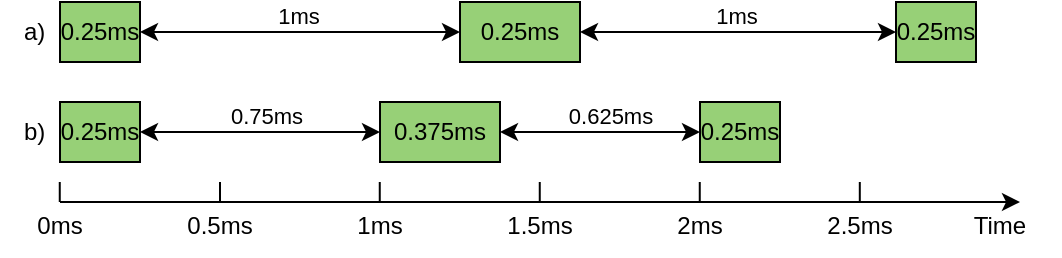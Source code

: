 <mxfile version="18.0.7" type="embed" pages="4"><diagram id="QVIs6bdn4WcIBHvUq0yv" name="Original"><mxGraphModel dx="1170" dy="794" grid="1" gridSize="10" guides="1" tooltips="1" connect="1" arrows="1" fold="1" page="1" pageScale="1" pageWidth="850" pageHeight="1100" math="0" shadow="0"><root><mxCell id="0"/><mxCell id="1" parent="0"/><mxCell id="29" value="b)" style="text;html=1;strokeColor=none;fillColor=none;align=left;verticalAlign=middle;whiteSpace=wrap;rounded=0;" parent="1" vertex="1"><mxGeometry x="140" y="230" width="20" height="30" as="geometry"/></mxCell><mxCell id="30" value="0.25ms" style="rounded=0;whiteSpace=wrap;html=1;fillColor=#97D077;" parent="1" vertex="1"><mxGeometry x="160" y="230" width="40" height="30" as="geometry"/></mxCell><mxCell id="31" value="0.375ms" style="rounded=0;whiteSpace=wrap;html=1;fillColor=#97D077;" parent="1" vertex="1"><mxGeometry x="320" y="230" width="60" height="30" as="geometry"/></mxCell><mxCell id="32" value="" style="endArrow=classic;startArrow=classic;html=1;rounded=0;exitX=1;exitY=0.5;exitDx=0;exitDy=0;entryX=0;entryY=0.5;entryDx=0;entryDy=0;" parent="1" source="30" target="31" edge="1"><mxGeometry width="50" height="50" relative="1" as="geometry"><mxPoint x="320" y="360" as="sourcePoint"/><mxPoint x="370" y="310" as="targetPoint"/></mxGeometry></mxCell><mxCell id="33" value="0.75ms" style="edgeLabel;html=1;align=center;verticalAlign=middle;resizable=0;points=[];" parent="32" vertex="1" connectable="0"><mxGeometry x="-0.207" y="1" relative="1" as="geometry"><mxPoint x="15" y="-7" as="offset"/></mxGeometry></mxCell><mxCell id="34" value="0.25ms" style="rounded=0;whiteSpace=wrap;html=1;fillColor=#97D077;" parent="1" vertex="1"><mxGeometry x="480" y="230" width="40" height="30" as="geometry"/></mxCell><mxCell id="35" value="" style="endArrow=classic;startArrow=classic;html=1;rounded=0;entryX=0;entryY=0.5;entryDx=0;entryDy=0;exitX=1;exitY=0.5;exitDx=0;exitDy=0;" parent="1" source="31" target="34" edge="1"><mxGeometry width="50" height="50" relative="1" as="geometry"><mxPoint x="400" y="245" as="sourcePoint"/><mxPoint x="560" y="250" as="targetPoint"/></mxGeometry></mxCell><mxCell id="36" value="0.625ms" style="edgeLabel;html=1;align=center;verticalAlign=middle;resizable=0;points=[];labelBackgroundColor=none;" parent="35" vertex="1" connectable="0"><mxGeometry x="-0.207" y="1" relative="1" as="geometry"><mxPoint x="15" y="-7" as="offset"/></mxGeometry></mxCell><mxCell id="26" value="a)" style="text;html=1;strokeColor=none;fillColor=none;align=left;verticalAlign=middle;whiteSpace=wrap;rounded=0;" parent="1" vertex="1"><mxGeometry x="140" y="180" width="20" height="30" as="geometry"/></mxCell><mxCell id="17" value="0.25ms" style="rounded=0;whiteSpace=wrap;html=1;fillColor=#97D077;" parent="1" vertex="1"><mxGeometry x="160" y="180" width="40" height="30" as="geometry"/></mxCell><mxCell id="18" value="0.25ms" style="rounded=0;whiteSpace=wrap;html=1;fillColor=#97D077;" parent="1" vertex="1"><mxGeometry x="360" y="180" width="60" height="30" as="geometry"/></mxCell><mxCell id="19" value="" style="endArrow=classic;startArrow=classic;html=1;rounded=0;exitX=1;exitY=0.5;exitDx=0;exitDy=0;entryX=0;entryY=0.5;entryDx=0;entryDy=0;" parent="1" source="17" target="18" edge="1"><mxGeometry width="50" height="50" relative="1" as="geometry"><mxPoint x="320" y="310" as="sourcePoint"/><mxPoint x="370" y="260" as="targetPoint"/></mxGeometry></mxCell><mxCell id="21" value="1ms" style="edgeLabel;html=1;align=center;verticalAlign=middle;resizable=0;points=[];labelBackgroundColor=none;" parent="19" vertex="1" connectable="0"><mxGeometry x="-0.207" y="1" relative="1" as="geometry"><mxPoint x="15" y="-7" as="offset"/></mxGeometry></mxCell><mxCell id="22" value="0.25ms" style="rounded=0;whiteSpace=wrap;html=1;fillColor=#97D077;" parent="1" vertex="1"><mxGeometry x="578" y="180" width="40" height="30" as="geometry"/></mxCell><mxCell id="23" value="" style="endArrow=classic;startArrow=classic;html=1;rounded=0;entryX=0;entryY=0.5;entryDx=0;entryDy=0;" parent="1" target="22" edge="1"><mxGeometry width="50" height="50" relative="1" as="geometry"><mxPoint x="420" y="195" as="sourcePoint"/><mxPoint x="580" y="200" as="targetPoint"/></mxGeometry></mxCell><mxCell id="24" value="1ms" style="edgeLabel;html=1;align=center;verticalAlign=middle;resizable=0;points=[];labelBackgroundColor=none;" parent="23" vertex="1" connectable="0"><mxGeometry x="-0.207" y="1" relative="1" as="geometry"><mxPoint x="15" y="-7" as="offset"/></mxGeometry></mxCell><mxCell id="2" value="" style="endArrow=classic;html=1;rounded=0;" parent="1" edge="1"><mxGeometry width="50" height="50" relative="1" as="geometry"><mxPoint x="160" y="280" as="sourcePoint"/><mxPoint x="640" y="280" as="targetPoint"/></mxGeometry></mxCell><mxCell id="3" value="0.5ms" style="text;html=1;strokeColor=none;fillColor=none;align=center;verticalAlign=middle;whiteSpace=wrap;rounded=0;" parent="1" vertex="1"><mxGeometry x="210" y="277" width="60" height="30" as="geometry"/></mxCell><mxCell id="4" value="1ms" style="text;html=1;strokeColor=none;fillColor=none;align=center;verticalAlign=middle;whiteSpace=wrap;rounded=0;" parent="1" vertex="1"><mxGeometry x="290" y="277" width="60" height="30" as="geometry"/></mxCell><mxCell id="5" value="1.5ms" style="text;html=1;strokeColor=none;fillColor=none;align=center;verticalAlign=middle;whiteSpace=wrap;rounded=0;" parent="1" vertex="1"><mxGeometry x="370" y="277" width="60" height="30" as="geometry"/></mxCell><mxCell id="6" value="2ms" style="text;html=1;strokeColor=none;fillColor=none;align=center;verticalAlign=middle;whiteSpace=wrap;rounded=0;" parent="1" vertex="1"><mxGeometry x="450" y="277" width="60" height="30" as="geometry"/></mxCell><mxCell id="7" value="" style="endArrow=none;html=1;rounded=0;" parent="1" edge="1"><mxGeometry width="50" height="50" relative="1" as="geometry"><mxPoint x="240" y="280" as="sourcePoint"/><mxPoint x="240" y="270" as="targetPoint"/></mxGeometry></mxCell><mxCell id="8" value="" style="endArrow=none;html=1;rounded=0;" parent="1" edge="1"><mxGeometry width="50" height="50" relative="1" as="geometry"><mxPoint x="319.88" y="280" as="sourcePoint"/><mxPoint x="319.88" y="270" as="targetPoint"/></mxGeometry></mxCell><mxCell id="9" value="" style="endArrow=none;html=1;rounded=0;" parent="1" edge="1"><mxGeometry width="50" height="50" relative="1" as="geometry"><mxPoint x="399.88" y="280" as="sourcePoint"/><mxPoint x="399.88" y="270" as="targetPoint"/></mxGeometry></mxCell><mxCell id="10" value="" style="endArrow=none;html=1;rounded=0;" parent="1" edge="1"><mxGeometry width="50" height="50" relative="1" as="geometry"><mxPoint x="479.88" y="280" as="sourcePoint"/><mxPoint x="479.88" y="270" as="targetPoint"/></mxGeometry></mxCell><mxCell id="12" value="0ms" style="text;html=1;strokeColor=none;fillColor=none;align=center;verticalAlign=middle;whiteSpace=wrap;rounded=0;" parent="1" vertex="1"><mxGeometry x="130" y="277" width="60" height="30" as="geometry"/></mxCell><mxCell id="14" value="Time" style="text;html=1;strokeColor=none;fillColor=none;align=center;verticalAlign=middle;whiteSpace=wrap;rounded=0;" parent="1" vertex="1"><mxGeometry x="600" y="277" width="60" height="30" as="geometry"/></mxCell><mxCell id="15" value="" style="endArrow=none;html=1;rounded=0;" parent="1" edge="1"><mxGeometry width="50" height="50" relative="1" as="geometry"><mxPoint x="159.88" y="280" as="sourcePoint"/><mxPoint x="159.88" y="270" as="targetPoint"/></mxGeometry></mxCell><mxCell id="oju-H-B1dD0CRY3W59Fo-39" value="2.5ms" style="text;html=1;strokeColor=none;fillColor=none;align=center;verticalAlign=middle;whiteSpace=wrap;rounded=0;" parent="1" vertex="1"><mxGeometry x="530" y="277" width="60" height="30" as="geometry"/></mxCell><mxCell id="oju-H-B1dD0CRY3W59Fo-40" value="" style="endArrow=none;html=1;rounded=0;" parent="1" edge="1"><mxGeometry width="50" height="50" relative="1" as="geometry"><mxPoint x="559.9" y="280" as="sourcePoint"/><mxPoint x="559.9" y="270" as="targetPoint"/></mxGeometry></mxCell></root></mxGraphModel></diagram><diagram id="5_m6vmGjd9cANkLMlvXX" name="Original2"><mxGraphModel dx="669" dy="454" grid="1" gridSize="10" guides="1" tooltips="1" connect="1" arrows="1" fold="1" page="1" pageScale="1" pageWidth="850" pageHeight="1100" math="0" shadow="0"><root><mxCell id="0"/><mxCell id="1" parent="0"/><mxCell id="-_R_ItaXDw9S-7_c39vv-31" value="" style="rounded=0;whiteSpace=wrap;html=1;labelBackgroundColor=none;fontSize=16;fillColor=#999999;strokeColor=none;" vertex="1" parent="1"><mxGeometry x="320" y="170" width="20" height="30" as="geometry"/></mxCell><mxCell id="-_R_ItaXDw9S-7_c39vv-1" value="a)" style="text;html=1;strokeColor=none;fillColor=none;align=left;verticalAlign=middle;whiteSpace=wrap;rounded=0;" vertex="1" parent="1"><mxGeometry x="140" y="170" width="20" height="30" as="geometry"/></mxCell><mxCell id="-_R_ItaXDw9S-7_c39vv-2" value="0.25ms" style="rounded=0;whiteSpace=wrap;html=1;fillColor=#97D077;" vertex="1" parent="1"><mxGeometry x="160" y="170" width="40" height="30" as="geometry"/></mxCell><mxCell id="-_R_ItaXDw9S-7_c39vv-3" value="0.375ms" style="rounded=0;whiteSpace=wrap;html=1;fillColor=#97D077;" vertex="1" parent="1"><mxGeometry x="340" y="170" width="60" height="30" as="geometry"/></mxCell><mxCell id="-_R_ItaXDw9S-7_c39vv-4" value="" style="endArrow=classic;startArrow=classic;html=1;rounded=0;exitX=1;exitY=0.5;exitDx=0;exitDy=0;" edge="1" parent="1"><mxGeometry width="50" height="50" relative="1" as="geometry"><mxPoint x="200" y="184.76" as="sourcePoint"/><mxPoint x="320" y="184.76" as="targetPoint"/></mxGeometry></mxCell><mxCell id="-_R_ItaXDw9S-7_c39vv-5" value="0.75ms" style="edgeLabel;html=1;align=center;verticalAlign=middle;resizable=0;points=[];labelBackgroundColor=none;" vertex="1" connectable="0" parent="-_R_ItaXDw9S-7_c39vv-4"><mxGeometry x="-0.207" y="1" relative="1" as="geometry"><mxPoint x="12" y="-7" as="offset"/></mxGeometry></mxCell><mxCell id="-_R_ItaXDw9S-7_c39vv-6" value="0.25ms" style="rounded=0;whiteSpace=wrap;html=1;fillColor=#97D077;" vertex="1" parent="1"><mxGeometry x="490" y="170" width="40" height="30" as="geometry"/></mxCell><mxCell id="-_R_ItaXDw9S-7_c39vv-7" value="" style="endArrow=classic;startArrow=classic;html=1;rounded=0;exitX=1;exitY=0.5;exitDx=0;exitDy=0;entryX=0;entryY=0.5;entryDx=0;entryDy=0;" edge="1" parent="1" source="-_R_ItaXDw9S-7_c39vv-3" target="-_R_ItaXDw9S-7_c39vv-32"><mxGeometry width="50" height="50" relative="1" as="geometry"><mxPoint x="400" y="185" as="sourcePoint"/><mxPoint x="470" y="185" as="targetPoint"/></mxGeometry></mxCell><mxCell id="-_R_ItaXDw9S-7_c39vv-8" value="0.5ms" style="edgeLabel;html=1;align=center;verticalAlign=middle;resizable=0;points=[];labelBackgroundColor=none;" vertex="1" connectable="0" parent="-_R_ItaXDw9S-7_c39vv-7"><mxGeometry x="-0.207" y="1" relative="1" as="geometry"><mxPoint x="8" y="-7" as="offset"/></mxGeometry></mxCell><mxCell id="-_R_ItaXDw9S-7_c39vv-17" value="" style="endArrow=classic;html=1;rounded=0;" edge="1" parent="1"><mxGeometry width="50" height="50" relative="1" as="geometry"><mxPoint x="160.0" y="280" as="sourcePoint"/><mxPoint x="550" y="280" as="targetPoint"/></mxGeometry></mxCell><mxCell id="-_R_ItaXDw9S-7_c39vv-18" value="0.5ms" style="text;html=1;strokeColor=none;fillColor=none;align=center;verticalAlign=middle;whiteSpace=wrap;rounded=0;" vertex="1" parent="1"><mxGeometry x="210" y="277" width="60" height="30" as="geometry"/></mxCell><mxCell id="-_R_ItaXDw9S-7_c39vv-19" value="1ms" style="text;html=1;strokeColor=none;fillColor=none;align=center;verticalAlign=middle;whiteSpace=wrap;rounded=0;" vertex="1" parent="1"><mxGeometry x="290" y="277" width="60" height="30" as="geometry"/></mxCell><mxCell id="-_R_ItaXDw9S-7_c39vv-20" value="1.5ms" style="text;html=1;strokeColor=none;fillColor=none;align=center;verticalAlign=middle;whiteSpace=wrap;rounded=0;" vertex="1" parent="1"><mxGeometry x="370" y="277" width="60" height="30" as="geometry"/></mxCell><mxCell id="-_R_ItaXDw9S-7_c39vv-21" value="2ms" style="text;html=1;strokeColor=none;fillColor=none;align=center;verticalAlign=middle;whiteSpace=wrap;rounded=0;" vertex="1" parent="1"><mxGeometry x="450" y="277" width="60" height="30" as="geometry"/></mxCell><mxCell id="-_R_ItaXDw9S-7_c39vv-22" value="" style="endArrow=none;html=1;rounded=0;" edge="1" parent="1"><mxGeometry width="50" height="50" relative="1" as="geometry"><mxPoint x="240" y="280" as="sourcePoint"/><mxPoint x="240" y="270" as="targetPoint"/></mxGeometry></mxCell><mxCell id="-_R_ItaXDw9S-7_c39vv-23" value="" style="endArrow=none;html=1;rounded=0;" edge="1" parent="1"><mxGeometry width="50" height="50" relative="1" as="geometry"><mxPoint x="319.88" y="280" as="sourcePoint"/><mxPoint x="319.88" y="270" as="targetPoint"/></mxGeometry></mxCell><mxCell id="-_R_ItaXDw9S-7_c39vv-24" value="" style="endArrow=none;html=1;rounded=0;" edge="1" parent="1"><mxGeometry width="50" height="50" relative="1" as="geometry"><mxPoint x="399.88" y="280" as="sourcePoint"/><mxPoint x="399.88" y="270" as="targetPoint"/></mxGeometry></mxCell><mxCell id="-_R_ItaXDw9S-7_c39vv-25" value="" style="endArrow=none;html=1;rounded=0;" edge="1" parent="1"><mxGeometry width="50" height="50" relative="1" as="geometry"><mxPoint x="479.88" y="280" as="sourcePoint"/><mxPoint x="479.88" y="270" as="targetPoint"/></mxGeometry></mxCell><mxCell id="-_R_ItaXDw9S-7_c39vv-26" value="0ms" style="text;html=1;strokeColor=none;fillColor=none;align=center;verticalAlign=middle;whiteSpace=wrap;rounded=0;" vertex="1" parent="1"><mxGeometry x="130" y="277" width="60" height="30" as="geometry"/></mxCell><mxCell id="-_R_ItaXDw9S-7_c39vv-27" value="Time" style="text;html=1;strokeColor=none;fillColor=none;align=center;verticalAlign=middle;whiteSpace=wrap;rounded=0;" vertex="1" parent="1"><mxGeometry x="510" y="277" width="60" height="30" as="geometry"/></mxCell><mxCell id="-_R_ItaXDw9S-7_c39vv-28" value="" style="endArrow=none;html=1;rounded=0;" edge="1" parent="1"><mxGeometry width="50" height="50" relative="1" as="geometry"><mxPoint x="159.88" y="280" as="sourcePoint"/><mxPoint x="159.88" y="270" as="targetPoint"/></mxGeometry></mxCell><mxCell id="-_R_ItaXDw9S-7_c39vv-32" value="" style="rounded=0;whiteSpace=wrap;html=1;labelBackgroundColor=none;fontSize=16;fillColor=#999999;strokeColor=none;" vertex="1" parent="1"><mxGeometry x="480" y="170" width="10" height="30" as="geometry"/></mxCell><mxCell id="-_R_ItaXDw9S-7_c39vv-42" value="b)" style="text;html=1;strokeColor=none;fillColor=none;align=left;verticalAlign=middle;whiteSpace=wrap;rounded=0;" vertex="1" parent="1"><mxGeometry x="140" y="220" width="20" height="30" as="geometry"/></mxCell><mxCell id="-_R_ItaXDw9S-7_c39vv-43" value="0.25ms" style="rounded=0;whiteSpace=wrap;html=1;fillColor=#97D077;" vertex="1" parent="1"><mxGeometry x="160" y="220" width="40" height="30" as="geometry"/></mxCell><mxCell id="-_R_ItaXDw9S-7_c39vv-44" value="0.375ms" style="rounded=0;whiteSpace=wrap;html=1;fillColor=#97D077;" vertex="1" parent="1"><mxGeometry x="320" y="220" width="60" height="30" as="geometry"/></mxCell><mxCell id="-_R_ItaXDw9S-7_c39vv-45" value="" style="endArrow=classic;startArrow=classic;html=1;rounded=0;exitX=1;exitY=0.5;exitDx=0;exitDy=0;" edge="1" parent="1"><mxGeometry width="50" height="50" relative="1" as="geometry"><mxPoint x="200" y="234.76" as="sourcePoint"/><mxPoint x="280" y="235" as="targetPoint"/></mxGeometry></mxCell><mxCell id="-_R_ItaXDw9S-7_c39vv-46" value="0.5ms" style="edgeLabel;html=1;align=center;verticalAlign=middle;resizable=0;points=[];labelBackgroundColor=none;" vertex="1" connectable="0" parent="-_R_ItaXDw9S-7_c39vv-45"><mxGeometry x="-0.207" y="1" relative="1" as="geometry"><mxPoint x="8" y="-9" as="offset"/></mxGeometry></mxCell><mxCell id="-_R_ItaXDw9S-7_c39vv-47" value="0.25ms" style="rounded=0;whiteSpace=wrap;html=1;fillColor=#97D077;" vertex="1" parent="1"><mxGeometry x="480" y="220" width="40" height="30" as="geometry"/></mxCell><mxCell id="-_R_ItaXDw9S-7_c39vv-48" value="" style="endArrow=classic;startArrow=classic;html=1;rounded=0;exitX=1;exitY=0.5;exitDx=0;exitDy=0;" edge="1" parent="1" source="-_R_ItaXDw9S-7_c39vv-44"><mxGeometry width="50" height="50" relative="1" as="geometry"><mxPoint x="400" y="235" as="sourcePoint"/><mxPoint x="440" y="235" as="targetPoint"/></mxGeometry></mxCell><mxCell id="-_R_ItaXDw9S-7_c39vv-49" value="0.375ms" style="edgeLabel;html=1;align=center;verticalAlign=middle;resizable=0;points=[];labelBackgroundColor=none;" vertex="1" connectable="0" parent="-_R_ItaXDw9S-7_c39vv-48"><mxGeometry x="-0.207" y="1" relative="1" as="geometry"><mxPoint x="6" y="-9" as="offset"/></mxGeometry></mxCell><mxCell id="-_R_ItaXDw9S-7_c39vv-53" value="" style="group" vertex="1" connectable="0" parent="1"><mxGeometry x="280" y="220" width="40" height="30" as="geometry"/></mxCell><mxCell id="-_R_ItaXDw9S-7_c39vv-41" value="" style="rounded=0;whiteSpace=wrap;html=1;labelBackgroundColor=none;fontSize=16;fillColor=#99CCFF;strokeColor=none;" vertex="1" parent="-_R_ItaXDw9S-7_c39vv-53"><mxGeometry width="40" height="30" as="geometry"/></mxCell><mxCell id="-_R_ItaXDw9S-7_c39vv-52" value="" style="shape=image;html=1;verticalAlign=top;verticalLabelPosition=bottom;labelBackgroundColor=#ffffff;imageAspect=0;aspect=fixed;image=https://cdn4.iconfinder.com/data/icons/evil-icons-user-interface/64/download-128.png;fontSize=16;fillColor=#99CCFF;" vertex="1" parent="-_R_ItaXDw9S-7_c39vv-53"><mxGeometry x="10.25" y="5.25" width="19.5" height="19.5" as="geometry"/></mxCell><mxCell id="-_R_ItaXDw9S-7_c39vv-54" value="" style="group" vertex="1" connectable="0" parent="1"><mxGeometry x="440" y="220" width="40" height="30" as="geometry"/></mxCell><mxCell id="-_R_ItaXDw9S-7_c39vv-55" value="" style="rounded=0;whiteSpace=wrap;html=1;labelBackgroundColor=none;fontSize=16;fillColor=#99CCFF;strokeColor=none;" vertex="1" parent="-_R_ItaXDw9S-7_c39vv-54"><mxGeometry width="40" height="30" as="geometry"/></mxCell><mxCell id="-_R_ItaXDw9S-7_c39vv-56" value="" style="shape=image;html=1;verticalAlign=top;verticalLabelPosition=bottom;labelBackgroundColor=#ffffff;imageAspect=0;aspect=fixed;image=https://cdn4.iconfinder.com/data/icons/evil-icons-user-interface/64/download-128.png;fontSize=16;fillColor=#99CCFF;" vertex="1" parent="-_R_ItaXDw9S-7_c39vv-54"><mxGeometry x="10.25" y="5.25" width="19.5" height="19.5" as="geometry"/></mxCell></root></mxGraphModel></diagram><diagram id="qH_xB2Frx4s8JhX2Vjj7" name="Resized"><mxGraphModel dx="681" dy="622" grid="1" gridSize="10" guides="1" tooltips="1" connect="1" arrows="1" fold="1" page="1" pageScale="1" pageWidth="850" pageHeight="1100" math="0" shadow="0"><root><mxCell id="0"/><mxCell id="1" parent="0"/><mxCell id="AF0f_VyapeDHr80IHsK9-1" value="b)" style="text;html=1;strokeColor=none;fillColor=none;align=left;verticalAlign=middle;whiteSpace=wrap;rounded=0;fontSize=16;" parent="1" vertex="1"><mxGeometry x="24.173" y="270.866" width="28.346" height="42.52" as="geometry"/></mxCell><mxCell id="AF0f_VyapeDHr80IHsK9-2" value="0.25ms" style="rounded=0;whiteSpace=wrap;html=1;fillColor=#97D077;fontSize=16;" parent="1" vertex="1"><mxGeometry x="52.52" y="270.866" width="56.693" height="42.52" as="geometry"/></mxCell><mxCell id="AF0f_VyapeDHr80IHsK9-3" value="0.375ms" style="rounded=0;whiteSpace=wrap;html=1;fillColor=#97D077;fontSize=16;" parent="1" vertex="1"><mxGeometry x="279.291" y="270.866" width="85.039" height="42.52" as="geometry"/></mxCell><mxCell id="AF0f_VyapeDHr80IHsK9-4" value="" style="endArrow=classic;startArrow=classic;html=1;rounded=0;exitX=1;exitY=0.5;exitDx=0;exitDy=0;entryX=0;entryY=0.5;entryDx=0;entryDy=0;" parent="1" source="AF0f_VyapeDHr80IHsK9-2" target="AF0f_VyapeDHr80IHsK9-3" edge="1"><mxGeometry width="50" height="50" relative="1" as="geometry"><mxPoint x="279.291" y="455.118" as="sourcePoint"/><mxPoint x="350.157" y="384.252" as="targetPoint"/></mxGeometry></mxCell><mxCell id="AF0f_VyapeDHr80IHsK9-5" value="0.75ms" style="edgeLabel;html=1;align=center;verticalAlign=middle;resizable=0;points=[];fontSize=16;labelBackgroundColor=none;" parent="AF0f_VyapeDHr80IHsK9-4" vertex="1" connectable="0"><mxGeometry x="-0.207" y="1" relative="1" as="geometry"><mxPoint x="15" y="-7" as="offset"/></mxGeometry></mxCell><mxCell id="AF0f_VyapeDHr80IHsK9-6" value="0.25ms" style="rounded=0;whiteSpace=wrap;html=1;fillColor=#97D077;fontSize=16;" parent="1" vertex="1"><mxGeometry x="506.062" y="270.866" width="56.693" height="42.52" as="geometry"/></mxCell><mxCell id="AF0f_VyapeDHr80IHsK9-7" value="" style="endArrow=classic;startArrow=classic;html=1;rounded=0;entryX=0;entryY=0.5;entryDx=0;entryDy=0;exitX=1;exitY=0.5;exitDx=0;exitDy=0;" parent="1" source="AF0f_VyapeDHr80IHsK9-3" target="AF0f_VyapeDHr80IHsK9-6" edge="1"><mxGeometry width="50" height="50" relative="1" as="geometry"><mxPoint x="392.677" y="292.126" as="sourcePoint"/><mxPoint x="619.448" y="299.213" as="targetPoint"/></mxGeometry></mxCell><mxCell id="AF0f_VyapeDHr80IHsK9-8" value="0.625ms" style="edgeLabel;html=1;align=center;verticalAlign=middle;resizable=0;points=[];labelBackgroundColor=none;fontSize=16;" parent="AF0f_VyapeDHr80IHsK9-7" vertex="1" connectable="0"><mxGeometry x="-0.207" y="1" relative="1" as="geometry"><mxPoint x="15" y="-7" as="offset"/></mxGeometry></mxCell><mxCell id="AF0f_VyapeDHr80IHsK9-9" value="a)" style="text;html=1;strokeColor=none;fillColor=none;align=left;verticalAlign=middle;whiteSpace=wrap;rounded=0;fontSize=16;" parent="1" vertex="1"><mxGeometry x="24.173" y="200" width="28.346" height="42.52" as="geometry"/></mxCell><mxCell id="AF0f_VyapeDHr80IHsK9-10" value="0.25ms" style="rounded=0;whiteSpace=wrap;html=1;fillColor=#97D077;fontSize=16;" parent="1" vertex="1"><mxGeometry x="52.52" y="200" width="56.693" height="42.52" as="geometry"/></mxCell><mxCell id="AF0f_VyapeDHr80IHsK9-11" value="0.375ms" style="rounded=0;whiteSpace=wrap;html=1;fillColor=#97D077;fontSize=16;" parent="1" vertex="1"><mxGeometry x="335.984" y="200" width="85.039" height="42.52" as="geometry"/></mxCell><mxCell id="AF0f_VyapeDHr80IHsK9-12" value="" style="endArrow=classic;startArrow=classic;html=1;rounded=0;exitX=1;exitY=0.5;exitDx=0;exitDy=0;entryX=0;entryY=0.5;entryDx=0;entryDy=0;" parent="1" source="AF0f_VyapeDHr80IHsK9-10" target="AF0f_VyapeDHr80IHsK9-11" edge="1"><mxGeometry width="50" height="50" relative="1" as="geometry"><mxPoint x="279.291" y="384.252" as="sourcePoint"/><mxPoint x="350.157" y="313.386" as="targetPoint"/></mxGeometry></mxCell><mxCell id="AF0f_VyapeDHr80IHsK9-13" value="1ms" style="edgeLabel;html=1;align=center;verticalAlign=middle;resizable=0;points=[];labelBackgroundColor=none;fontSize=16;" parent="AF0f_VyapeDHr80IHsK9-12" vertex="1" connectable="0"><mxGeometry x="-0.207" y="1" relative="1" as="geometry"><mxPoint x="15" y="-7" as="offset"/></mxGeometry></mxCell><mxCell id="AF0f_VyapeDHr80IHsK9-14" value="0.25ms" style="rounded=0;whiteSpace=wrap;html=1;fillColor=#97D077;fontSize=16;" parent="1" vertex="1"><mxGeometry x="644.96" y="200" width="56.693" height="42.52" as="geometry"/></mxCell><mxCell id="AF0f_VyapeDHr80IHsK9-15" value="" style="endArrow=classic;startArrow=classic;html=1;rounded=0;entryX=0;entryY=0.5;entryDx=0;entryDy=0;" parent="1" target="AF0f_VyapeDHr80IHsK9-14" edge="1"><mxGeometry width="50" height="50" relative="1" as="geometry"><mxPoint x="421.023" y="221.26" as="sourcePoint"/><mxPoint x="647.794" y="228.346" as="targetPoint"/></mxGeometry></mxCell><mxCell id="AF0f_VyapeDHr80IHsK9-16" value="1ms" style="edgeLabel;html=1;align=center;verticalAlign=middle;resizable=0;points=[];labelBackgroundColor=none;fontSize=16;" parent="AF0f_VyapeDHr80IHsK9-15" vertex="1" connectable="0"><mxGeometry x="-0.207" y="1" relative="1" as="geometry"><mxPoint x="15" y="-7" as="offset"/></mxGeometry></mxCell><mxCell id="AF0f_VyapeDHr80IHsK9-17" value="" style="endArrow=classic;html=1;rounded=0;" parent="1" edge="1"><mxGeometry width="50" height="50" relative="1" as="geometry"><mxPoint x="52.52" y="341.732" as="sourcePoint"/><mxPoint x="732.834" y="341.732" as="targetPoint"/></mxGeometry></mxCell><mxCell id="AF0f_VyapeDHr80IHsK9-18" value="0.5ms" style="text;html=1;strokeColor=none;fillColor=none;align=center;verticalAlign=middle;whiteSpace=wrap;rounded=0;fontSize=16;" parent="1" vertex="1"><mxGeometry x="123.386" y="337.48" width="85.039" height="42.52" as="geometry"/></mxCell><mxCell id="AF0f_VyapeDHr80IHsK9-19" value="1ms" style="text;html=1;strokeColor=none;fillColor=none;align=center;verticalAlign=middle;whiteSpace=wrap;rounded=0;fontSize=16;" parent="1" vertex="1"><mxGeometry x="236.771" y="337.48" width="85.039" height="42.52" as="geometry"/></mxCell><mxCell id="AF0f_VyapeDHr80IHsK9-20" value="1.5ms" style="text;html=1;strokeColor=none;fillColor=none;align=center;verticalAlign=middle;whiteSpace=wrap;rounded=0;fontSize=16;" parent="1" vertex="1"><mxGeometry x="350.157" y="337.48" width="85.039" height="42.52" as="geometry"/></mxCell><mxCell id="AF0f_VyapeDHr80IHsK9-21" value="2ms" style="text;html=1;strokeColor=none;fillColor=none;align=center;verticalAlign=middle;whiteSpace=wrap;rounded=0;fontSize=16;" parent="1" vertex="1"><mxGeometry x="463.543" y="337.48" width="85.039" height="42.52" as="geometry"/></mxCell><mxCell id="AF0f_VyapeDHr80IHsK9-22" value="" style="endArrow=none;html=1;rounded=0;" parent="1" edge="1"><mxGeometry width="50" height="50" relative="1" as="geometry"><mxPoint x="165.905" y="341.732" as="sourcePoint"/><mxPoint x="165.905" y="327.559" as="targetPoint"/></mxGeometry></mxCell><mxCell id="AF0f_VyapeDHr80IHsK9-23" value="" style="endArrow=none;html=1;rounded=0;" parent="1" edge="1"><mxGeometry width="50" height="50" relative="1" as="geometry"><mxPoint x="279.121" y="341.732" as="sourcePoint"/><mxPoint x="279.121" y="327.559" as="targetPoint"/></mxGeometry></mxCell><mxCell id="AF0f_VyapeDHr80IHsK9-24" value="" style="endArrow=none;html=1;rounded=0;" parent="1" edge="1"><mxGeometry width="50" height="50" relative="1" as="geometry"><mxPoint x="392.507" y="341.732" as="sourcePoint"/><mxPoint x="392.507" y="327.559" as="targetPoint"/></mxGeometry></mxCell><mxCell id="AF0f_VyapeDHr80IHsK9-25" value="" style="endArrow=none;html=1;rounded=0;" parent="1" edge="1"><mxGeometry width="50" height="50" relative="1" as="geometry"><mxPoint x="505.892" y="341.732" as="sourcePoint"/><mxPoint x="505.892" y="327.559" as="targetPoint"/></mxGeometry></mxCell><mxCell id="AF0f_VyapeDHr80IHsK9-26" value="0ms" style="text;html=1;strokeColor=none;fillColor=none;align=center;verticalAlign=middle;whiteSpace=wrap;rounded=0;fontSize=16;" parent="1" vertex="1"><mxGeometry x="10" y="337.48" width="85.039" height="42.52" as="geometry"/></mxCell><mxCell id="AF0f_VyapeDHr80IHsK9-27" value="Time" style="text;html=1;strokeColor=none;fillColor=none;align=center;verticalAlign=middle;whiteSpace=wrap;rounded=0;fontSize=16;" parent="1" vertex="1"><mxGeometry x="676.141" y="337.48" width="85.039" height="42.52" as="geometry"/></mxCell><mxCell id="AF0f_VyapeDHr80IHsK9-28" value="" style="endArrow=none;html=1;rounded=0;" parent="1" edge="1"><mxGeometry width="50" height="50" relative="1" as="geometry"><mxPoint x="52.35" y="341.732" as="sourcePoint"/><mxPoint x="52.35" y="327.559" as="targetPoint"/></mxGeometry></mxCell><mxCell id="AF0f_VyapeDHr80IHsK9-29" value="2.5ms" style="text;html=1;strokeColor=none;fillColor=none;align=center;verticalAlign=middle;whiteSpace=wrap;rounded=0;fontSize=16;" parent="1" vertex="1"><mxGeometry x="576.928" y="337.48" width="85.039" height="42.52" as="geometry"/></mxCell><mxCell id="AF0f_VyapeDHr80IHsK9-30" value="" style="endArrow=none;html=1;rounded=0;" parent="1" edge="1"><mxGeometry width="50" height="50" relative="1" as="geometry"><mxPoint x="619.306" y="341.732" as="sourcePoint"/><mxPoint x="619.306" y="327.559" as="targetPoint"/></mxGeometry></mxCell></root></mxGraphModel></diagram><diagram id="qEzOdKgh-xHr22TbpHW1" name="Resized 2"><mxGraphModel dx="807" dy="548" grid="1" gridSize="10" guides="1" tooltips="1" connect="1" arrows="1" fold="1" page="1" pageScale="1" pageWidth="850" pageHeight="1100" math="0" shadow="0"><root><mxCell id="0"/><mxCell id="1" parent="0"/><mxCell id="eHDMNP1a3WoHQnnEFHGX-1" value="" style="rounded=0;whiteSpace=wrap;html=1;labelBackgroundColor=none;fontSize=16;fillColor=#999999;strokeColor=none;" parent="1" vertex="1"><mxGeometry x="371.24" y="210" width="30.657" height="45.985" as="geometry"/></mxCell><mxCell id="eHDMNP1a3WoHQnnEFHGX-2" value="a)" style="text;html=1;strokeColor=none;fillColor=none;align=left;verticalAlign=middle;whiteSpace=wrap;rounded=0;fontSize=16;" parent="1" vertex="1"><mxGeometry x="95.328" y="210" width="30.657" height="45.985" as="geometry"/></mxCell><mxCell id="eHDMNP1a3WoHQnnEFHGX-3" value="0.25ms" style="rounded=0;whiteSpace=wrap;html=1;fillColor=#97D077;fontSize=16;" parent="1" vertex="1"><mxGeometry x="125.985" y="210" width="61.314" height="45.985" as="geometry"/></mxCell><mxCell id="eHDMNP1a3WoHQnnEFHGX-4" value="0.375ms" style="rounded=0;whiteSpace=wrap;html=1;fillColor=#97D077;fontSize=16;" parent="1" vertex="1"><mxGeometry x="401.897" y="210" width="91.97" height="45.985" as="geometry"/></mxCell><mxCell id="eHDMNP1a3WoHQnnEFHGX-5" value="" style="endArrow=classic;startArrow=classic;html=1;rounded=0;exitX=1;exitY=0.5;exitDx=0;exitDy=0;" parent="1" edge="1"><mxGeometry width="50" height="50" relative="1" as="geometry"><mxPoint x="187.299" y="232.625" as="sourcePoint"/><mxPoint x="371.24" y="232.625" as="targetPoint"/></mxGeometry></mxCell><mxCell id="eHDMNP1a3WoHQnnEFHGX-6" value="0.75ms" style="edgeLabel;html=1;align=center;verticalAlign=middle;resizable=0;points=[];labelBackgroundColor=none;fontSize=16;" parent="eHDMNP1a3WoHQnnEFHGX-5" vertex="1" connectable="0"><mxGeometry x="-0.207" y="1" relative="1" as="geometry"><mxPoint x="12" y="-7" as="offset"/></mxGeometry></mxCell><mxCell id="eHDMNP1a3WoHQnnEFHGX-7" value="0.25ms" style="rounded=0;whiteSpace=wrap;html=1;fillColor=#97D077;fontSize=16;" parent="1" vertex="1"><mxGeometry x="631.823" y="210" width="61.314" height="45.985" as="geometry"/></mxCell><mxCell id="eHDMNP1a3WoHQnnEFHGX-8" value="" style="endArrow=classic;startArrow=classic;html=1;rounded=0;exitX=1;exitY=0.5;exitDx=0;exitDy=0;entryX=0;entryY=0.5;entryDx=0;entryDy=0;" parent="1" source="eHDMNP1a3WoHQnnEFHGX-4" target="eHDMNP1a3WoHQnnEFHGX-22" edge="1"><mxGeometry width="50" height="50" relative="1" as="geometry"><mxPoint x="493.867" y="232.993" as="sourcePoint"/><mxPoint x="601.166" y="232.993" as="targetPoint"/></mxGeometry></mxCell><mxCell id="eHDMNP1a3WoHQnnEFHGX-9" value="0.5ms" style="edgeLabel;html=1;align=center;verticalAlign=middle;resizable=0;points=[];labelBackgroundColor=none;fontSize=16;" parent="eHDMNP1a3WoHQnnEFHGX-8" vertex="1" connectable="0"><mxGeometry x="-0.207" y="1" relative="1" as="geometry"><mxPoint x="8" y="-7" as="offset"/></mxGeometry></mxCell><mxCell id="eHDMNP1a3WoHQnnEFHGX-10" value="" style="endArrow=classic;html=1;rounded=0;" parent="1" edge="1"><mxGeometry width="50" height="50" relative="1" as="geometry"><mxPoint x="125.985" y="378.613" as="sourcePoint"/><mxPoint x="723.793" y="378.613" as="targetPoint"/></mxGeometry></mxCell><mxCell id="eHDMNP1a3WoHQnnEFHGX-11" value="0.5ms" style="text;html=1;strokeColor=none;fillColor=none;align=center;verticalAlign=middle;whiteSpace=wrap;rounded=0;fontSize=16;" parent="1" vertex="1"><mxGeometry x="202.627" y="374.015" width="91.97" height="45.985" as="geometry"/></mxCell><mxCell id="eHDMNP1a3WoHQnnEFHGX-12" value="1ms" style="text;html=1;strokeColor=none;fillColor=none;align=center;verticalAlign=middle;whiteSpace=wrap;rounded=0;fontSize=16;" parent="1" vertex="1"><mxGeometry x="325.255" y="374.015" width="91.97" height="45.985" as="geometry"/></mxCell><mxCell id="eHDMNP1a3WoHQnnEFHGX-13" value="1.5ms" style="text;html=1;strokeColor=none;fillColor=none;align=center;verticalAlign=middle;whiteSpace=wrap;rounded=0;fontSize=16;" parent="1" vertex="1"><mxGeometry x="447.882" y="374.015" width="91.97" height="45.985" as="geometry"/></mxCell><mxCell id="eHDMNP1a3WoHQnnEFHGX-14" value="2ms" style="text;html=1;strokeColor=none;fillColor=none;align=center;verticalAlign=middle;whiteSpace=wrap;rounded=0;fontSize=16;" parent="1" vertex="1"><mxGeometry x="570.509" y="374.015" width="91.97" height="45.985" as="geometry"/></mxCell><mxCell id="eHDMNP1a3WoHQnnEFHGX-15" value="" style="endArrow=none;html=1;rounded=0;" parent="1" edge="1"><mxGeometry width="50" height="50" relative="1" as="geometry"><mxPoint x="248.613" y="378.613" as="sourcePoint"/><mxPoint x="248.613" y="363.285" as="targetPoint"/></mxGeometry></mxCell><mxCell id="eHDMNP1a3WoHQnnEFHGX-16" value="" style="endArrow=none;html=1;rounded=0;" parent="1" edge="1"><mxGeometry width="50" height="50" relative="1" as="geometry"><mxPoint x="371.056" y="378.613" as="sourcePoint"/><mxPoint x="371.056" y="363.285" as="targetPoint"/></mxGeometry></mxCell><mxCell id="eHDMNP1a3WoHQnnEFHGX-17" value="" style="endArrow=none;html=1;rounded=0;" parent="1" edge="1"><mxGeometry width="50" height="50" relative="1" as="geometry"><mxPoint x="493.683" y="378.613" as="sourcePoint"/><mxPoint x="493.683" y="363.285" as="targetPoint"/></mxGeometry></mxCell><mxCell id="eHDMNP1a3WoHQnnEFHGX-18" value="" style="endArrow=none;html=1;rounded=0;" parent="1" edge="1"><mxGeometry width="50" height="50" relative="1" as="geometry"><mxPoint x="616.31" y="378.613" as="sourcePoint"/><mxPoint x="616.31" y="363.285" as="targetPoint"/></mxGeometry></mxCell><mxCell id="eHDMNP1a3WoHQnnEFHGX-19" value="0ms" style="text;html=1;strokeColor=none;fillColor=none;align=center;verticalAlign=middle;whiteSpace=wrap;rounded=0;fontSize=16;" parent="1" vertex="1"><mxGeometry x="80" y="374.015" width="91.97" height="45.985" as="geometry"/></mxCell><mxCell id="eHDMNP1a3WoHQnnEFHGX-20" value="Time" style="text;html=1;strokeColor=none;fillColor=none;align=center;verticalAlign=middle;whiteSpace=wrap;rounded=0;fontSize=16;" parent="1" vertex="1"><mxGeometry x="662.48" y="374.015" width="91.97" height="45.985" as="geometry"/></mxCell><mxCell id="eHDMNP1a3WoHQnnEFHGX-21" value="" style="endArrow=none;html=1;rounded=0;" parent="1" edge="1"><mxGeometry width="50" height="50" relative="1" as="geometry"><mxPoint x="125.801" y="378.613" as="sourcePoint"/><mxPoint x="125.801" y="363.285" as="targetPoint"/></mxGeometry></mxCell><mxCell id="eHDMNP1a3WoHQnnEFHGX-22" value="" style="rounded=0;whiteSpace=wrap;html=1;labelBackgroundColor=none;fontSize=16;fillColor=#999999;strokeColor=none;" parent="1" vertex="1"><mxGeometry x="616.494" y="210" width="15.328" height="45.985" as="geometry"/></mxCell><mxCell id="eHDMNP1a3WoHQnnEFHGX-23" value="b)" style="text;html=1;strokeColor=none;fillColor=none;align=left;verticalAlign=middle;whiteSpace=wrap;rounded=0;fontSize=16;" parent="1" vertex="1"><mxGeometry x="95.328" y="286.642" width="30.657" height="45.985" as="geometry"/></mxCell><mxCell id="eHDMNP1a3WoHQnnEFHGX-24" value="0.25ms" style="rounded=0;whiteSpace=wrap;html=1;fillColor=#97D077;fontSize=16;" parent="1" vertex="1"><mxGeometry x="125.985" y="286.642" width="61.314" height="45.985" as="geometry"/></mxCell><mxCell id="eHDMNP1a3WoHQnnEFHGX-25" value="0.375ms" style="rounded=0;whiteSpace=wrap;html=1;fillColor=#97D077;fontSize=16;" parent="1" vertex="1"><mxGeometry x="371.24" y="286.642" width="91.97" height="45.985" as="geometry"/></mxCell><mxCell id="eHDMNP1a3WoHQnnEFHGX-26" value="" style="endArrow=classic;startArrow=classic;html=1;rounded=0;exitX=1;exitY=0.5;exitDx=0;exitDy=0;" parent="1" edge="1"><mxGeometry width="50" height="50" relative="1" as="geometry"><mxPoint x="187.299" y="309.267" as="sourcePoint"/><mxPoint x="309.926" y="309.635" as="targetPoint"/></mxGeometry></mxCell><mxCell id="eHDMNP1a3WoHQnnEFHGX-27" value="0.5ms" style="edgeLabel;html=1;align=center;verticalAlign=middle;resizable=0;points=[];labelBackgroundColor=none;fontSize=16;" parent="eHDMNP1a3WoHQnnEFHGX-26" vertex="1" connectable="0"><mxGeometry x="-0.207" y="1" relative="1" as="geometry"><mxPoint x="8" y="-9" as="offset"/></mxGeometry></mxCell><mxCell id="eHDMNP1a3WoHQnnEFHGX-28" value="0.25ms" style="rounded=0;whiteSpace=wrap;html=1;fillColor=#97D077;fontSize=16;" parent="1" vertex="1"><mxGeometry x="616.494" y="286.642" width="61.314" height="45.985" as="geometry"/></mxCell><mxCell id="eHDMNP1a3WoHQnnEFHGX-29" value="" style="endArrow=classic;startArrow=classic;html=1;rounded=0;exitX=1;exitY=0.5;exitDx=0;exitDy=0;" parent="1" source="eHDMNP1a3WoHQnnEFHGX-25" edge="1"><mxGeometry width="50" height="50" relative="1" as="geometry"><mxPoint x="493.867" y="309.635" as="sourcePoint"/><mxPoint x="555.181" y="309.635" as="targetPoint"/></mxGeometry></mxCell><mxCell id="eHDMNP1a3WoHQnnEFHGX-30" value="0.375ms" style="edgeLabel;html=1;align=center;verticalAlign=middle;resizable=0;points=[];labelBackgroundColor=none;fontSize=16;" parent="eHDMNP1a3WoHQnnEFHGX-29" vertex="1" connectable="0"><mxGeometry x="-0.207" y="1" relative="1" as="geometry"><mxPoint x="6" y="-9" as="offset"/></mxGeometry></mxCell><mxCell id="eHDMNP1a3WoHQnnEFHGX-31" value="" style="group" parent="1" vertex="1" connectable="0"><mxGeometry x="309.926" y="286.642" width="61.314" height="45.985" as="geometry"/></mxCell><mxCell id="eHDMNP1a3WoHQnnEFHGX-32" value="" style="rounded=0;whiteSpace=wrap;html=1;labelBackgroundColor=none;fontSize=16;fillColor=#99CCFF;strokeColor=none;" parent="eHDMNP1a3WoHQnnEFHGX-31" vertex="1"><mxGeometry width="61.314" height="45.985" as="geometry"/></mxCell><mxCell id="eHDMNP1a3WoHQnnEFHGX-33" value="" style="shape=image;html=1;verticalAlign=top;verticalLabelPosition=bottom;labelBackgroundColor=#ffffff;imageAspect=0;aspect=fixed;image=https://cdn4.iconfinder.com/data/icons/evil-icons-user-interface/64/download-128.png;fontSize=16;fillColor=#99CCFF;" parent="eHDMNP1a3WoHQnnEFHGX-31" vertex="1"><mxGeometry x="15.712" y="8.047" width="29.89" height="29.89" as="geometry"/></mxCell><mxCell id="eHDMNP1a3WoHQnnEFHGX-34" value="" style="group" parent="1" vertex="1" connectable="0"><mxGeometry x="555.181" y="286.642" width="61.314" height="45.985" as="geometry"/></mxCell><mxCell id="eHDMNP1a3WoHQnnEFHGX-35" value="" style="rounded=0;whiteSpace=wrap;html=1;labelBackgroundColor=none;fontSize=16;fillColor=#99CCFF;strokeColor=none;" parent="eHDMNP1a3WoHQnnEFHGX-34" vertex="1"><mxGeometry width="61.314" height="45.985" as="geometry"/></mxCell><mxCell id="eHDMNP1a3WoHQnnEFHGX-36" value="" style="shape=image;html=1;verticalAlign=top;verticalLabelPosition=bottom;labelBackgroundColor=#ffffff;imageAspect=0;aspect=fixed;image=https://cdn4.iconfinder.com/data/icons/evil-icons-user-interface/64/download-128.png;fontSize=16;fillColor=#99CCFF;" parent="eHDMNP1a3WoHQnnEFHGX-34" vertex="1"><mxGeometry x="15.712" y="8.047" width="29.89" height="29.89" as="geometry"/></mxCell><mxCell id="RdgjPA65ZubtF8TVmWHl-1" value="" style="rounded=0;whiteSpace=wrap;html=1;labelBackgroundColor=none;fontSize=16;fillColor=#999999;strokeColor=none;" vertex="1" parent="1"><mxGeometry x="600" y="155" width="20" height="20" as="geometry"/></mxCell><mxCell id="RdgjPA65ZubtF8TVmWHl-6" value="Wakeup latency" style="text;html=1;strokeColor=none;fillColor=none;align=left;verticalAlign=middle;whiteSpace=wrap;rounded=0;" vertex="1" parent="1"><mxGeometry x="630" y="150" width="90" height="30" as="geometry"/></mxCell><mxCell id="RdgjPA65ZubtF8TVmWHl-3" value="" style="rounded=0;whiteSpace=wrap;html=1;labelBackgroundColor=none;fontSize=16;fillColor=#99CCFF;strokeColor=none;" vertex="1" parent="1"><mxGeometry x="600" y="180.32" width="20" height="19.35" as="geometry"/></mxCell><mxCell id="RdgjPA65ZubtF8TVmWHl-8" value="Busy wait" style="text;html=1;strokeColor=none;fillColor=none;align=left;verticalAlign=middle;whiteSpace=wrap;rounded=0;" vertex="1" parent="1"><mxGeometry x="630" y="175" width="60" height="30" as="geometry"/></mxCell></root></mxGraphModel></diagram></mxfile>